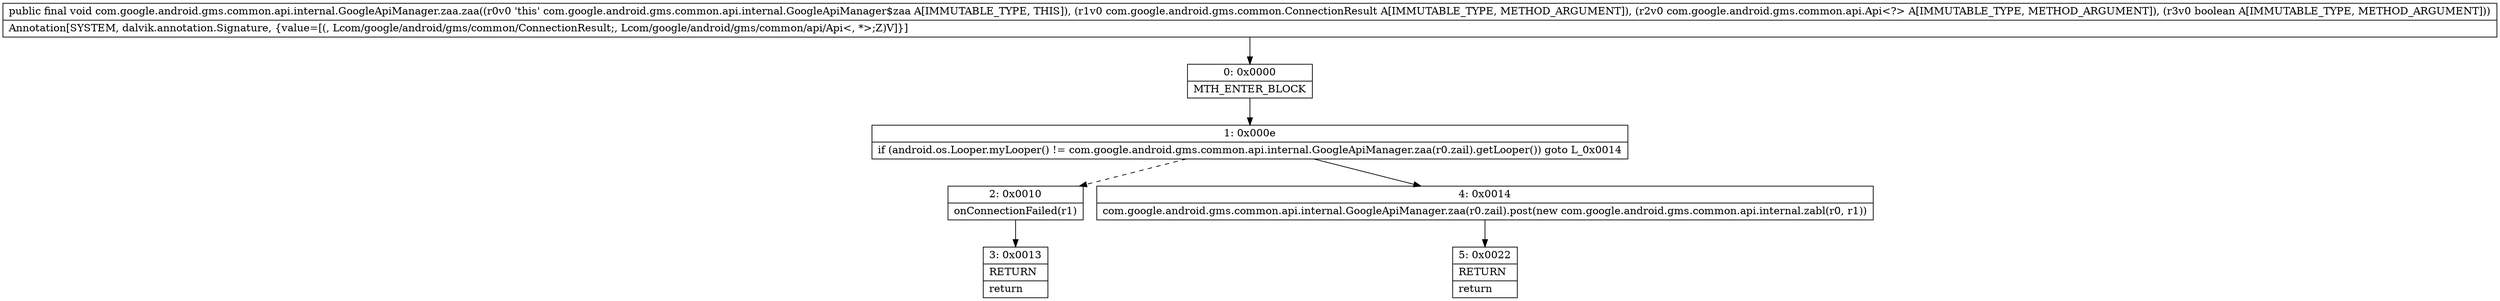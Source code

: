 digraph "CFG forcom.google.android.gms.common.api.internal.GoogleApiManager.zaa.zaa(Lcom\/google\/android\/gms\/common\/ConnectionResult;Lcom\/google\/android\/gms\/common\/api\/Api;Z)V" {
Node_0 [shape=record,label="{0\:\ 0x0000|MTH_ENTER_BLOCK\l}"];
Node_1 [shape=record,label="{1\:\ 0x000e|if (android.os.Looper.myLooper() != com.google.android.gms.common.api.internal.GoogleApiManager.zaa(r0.zail).getLooper()) goto L_0x0014\l}"];
Node_2 [shape=record,label="{2\:\ 0x0010|onConnectionFailed(r1)\l}"];
Node_3 [shape=record,label="{3\:\ 0x0013|RETURN\l|return\l}"];
Node_4 [shape=record,label="{4\:\ 0x0014|com.google.android.gms.common.api.internal.GoogleApiManager.zaa(r0.zail).post(new com.google.android.gms.common.api.internal.zabl(r0, r1))\l}"];
Node_5 [shape=record,label="{5\:\ 0x0022|RETURN\l|return\l}"];
MethodNode[shape=record,label="{public final void com.google.android.gms.common.api.internal.GoogleApiManager.zaa.zaa((r0v0 'this' com.google.android.gms.common.api.internal.GoogleApiManager$zaa A[IMMUTABLE_TYPE, THIS]), (r1v0 com.google.android.gms.common.ConnectionResult A[IMMUTABLE_TYPE, METHOD_ARGUMENT]), (r2v0 com.google.android.gms.common.api.Api\<?\> A[IMMUTABLE_TYPE, METHOD_ARGUMENT]), (r3v0 boolean A[IMMUTABLE_TYPE, METHOD_ARGUMENT]))  | Annotation[SYSTEM, dalvik.annotation.Signature, \{value=[(, Lcom\/google\/android\/gms\/common\/ConnectionResult;, Lcom\/google\/android\/gms\/common\/api\/Api\<, *\>;Z)V]\}]\l}"];
MethodNode -> Node_0;
Node_0 -> Node_1;
Node_1 -> Node_2[style=dashed];
Node_1 -> Node_4;
Node_2 -> Node_3;
Node_4 -> Node_5;
}

